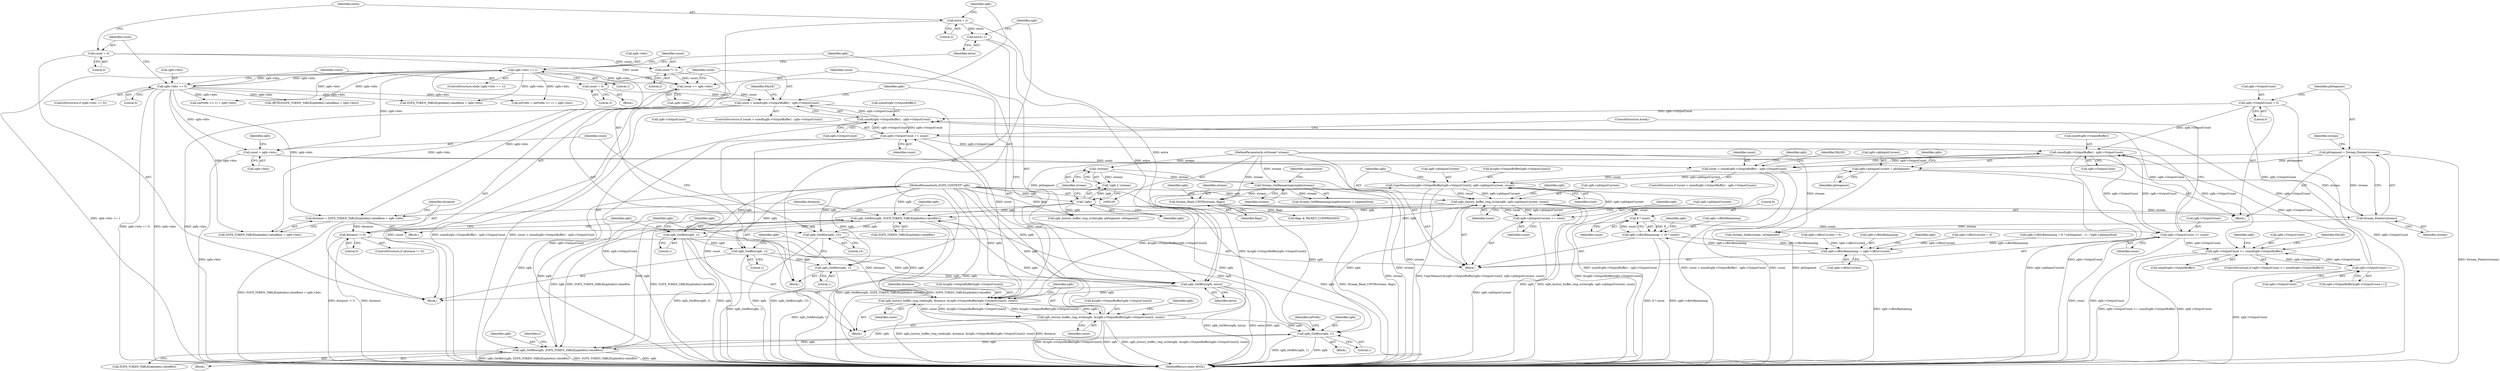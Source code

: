 digraph "0_FreeRDP_17c363a5162fd4dc77b1df54e48d7bd9bf6b3be7_0@API" {
"1000440" [label="(Call,count > sizeof(zgfx->OutputBuffer) - zgfx->OutputCount)"];
"1000402" [label="(Call,count = 3)"];
"1000434" [label="(Call,count += zgfx->bits)"];
"1000417" [label="(Call,zgfx->bits == 1)"];
"1000396" [label="(Call,zgfx->bits == 0)"];
"1000407" [label="(Call,count = 4)"];
"1000423" [label="(Call,count *= 2)"];
"1000442" [label="(Call,sizeof(zgfx->OutputBuffer) - zgfx->OutputCount)"];
"1000551" [label="(Call,zgfx->OutputCount += count)"];
"1000548" [label="(Call,8 * count)"];
"1000533" [label="(Call,zgfx_history_buffer_ring_write(zgfx, zgfx->pbInputCurrent, count))"];
"1000482" [label="(Call,zgfx_GetBits(zgfx, 15))"];
"1000369" [label="(Call,zgfx_GetBits(zgfx, ZGFX_TOKEN_TABLE[opIndex].valueBits))"];
"1000125" [label="(Call,!zgfx)"];
"1000106" [label="(MethodParameterIn,ZGFX_CONTEXT* zgfx)"];
"1000464" [label="(Call,zgfx_history_buffer_ring_write(zgfx, &(zgfx->OutputBuffer[zgfx->OutputCount]), count))"];
"1000452" [label="(Call,zgfx_history_buffer_ring_read(zgfx, distance, &(zgfx->OutputBuffer[zgfx->OutputCount]), count))"];
"1000392" [label="(Call,zgfx_GetBits(zgfx, 1))"];
"1000431" [label="(Call,zgfx_GetBits(zgfx, extra))"];
"1000413" [label="(Call,zgfx_GetBits(zgfx, 1))"];
"1000428" [label="(Call,zgfx_GetBits(zgfx, 1))"];
"1000426" [label="(Call,extra++)"];
"1000410" [label="(Call,extra = 2)"];
"1000388" [label="(Call,distance != 0)"];
"1000376" [label="(Call,distance = ZGFX_TOKEN_TABLE[opIndex].valueBase + zgfx->bits)"];
"1000520" [label="(Call,CopyMemory(&(zgfx->OutputBuffer[zgfx->OutputCount]), zgfx->pbInputCurrent, count))"];
"1000539" [label="(Call,zgfx->pbInputCurrent += count)"];
"1000198" [label="(Call,zgfx->pbInputCurrent = pbSegment)"];
"1000159" [label="(Call,pbSegment = Stream_Pointer(stream))"];
"1000161" [label="(Call,Stream_Pointer(stream))"];
"1000151" [label="(Call,Stream_Read_UINT8(stream, flags))"];
"1000139" [label="(Call,Stream_GetRemainingLength(stream))"];
"1000127" [label="(Call,!stream)"];
"1000107" [label="(MethodParameterIn,wStream* stream)"];
"1000508" [label="(Call,count > sizeof(zgfx->OutputBuffer) - zgfx->OutputCount)"];
"1000485" [label="(Call,count = zgfx->bits)"];
"1000510" [label="(Call,sizeof(zgfx->OutputBuffer) - zgfx->OutputCount)"];
"1000362" [label="(Call,zgfx->OutputCount++)"];
"1000347" [label="(Call,zgfx->OutputCount >= sizeof(zgfx->OutputBuffer))"];
"1000475" [label="(Call,zgfx->OutputCount += count)"];
"1000154" [label="(Call,zgfx->OutputCount = 0)"];
"1000440" [label="(Call,count > sizeof(zgfx->OutputBuffer) - zgfx->OutputCount)"];
"1000303" [label="(Call,zgfx_GetBits(zgfx, ZGFX_TOKEN_TABLE[opIndex].valueBits))"];
"1000271" [label="(Call,zgfx_GetBits(zgfx, 1))"];
"1000544" [label="(Call,zgfx->cBitsRemaining -= (8 * count))"];
"1000490" [label="(Call,zgfx->cBitsRemaining -= zgfx->cBitsCurrent)"];
"1000541" [label="(Identifier,zgfx)"];
"1000482" [label="(Call,zgfx_GetBits(zgfx, 15))"];
"1000435" [label="(Identifier,count)"];
"1000494" [label="(Call,zgfx->cBitsCurrent)"];
"1000452" [label="(Call,zgfx_history_buffer_ring_read(zgfx, distance, &(zgfx->OutputBuffer[zgfx->OutputCount]), count))"];
"1000347" [label="(Call,zgfx->OutputCount >= sizeof(zgfx->OutputBuffer))"];
"1000314" [label="(Call,ZGFX_TOKEN_TABLE[opIndex].valueBase + zgfx->bits)"];
"1000152" [label="(Identifier,stream)"];
"1000432" [label="(Identifier,zgfx)"];
"1000481" [label="(Block,)"];
"1000442" [label="(Call,sizeof(zgfx->OutputBuffer) - zgfx->OutputCount)"];
"1000484" [label="(Literal,15)"];
"1000544" [label="(Call,zgfx->cBitsRemaining -= (8 * count))"];
"1000404" [label="(Literal,3)"];
"1000540" [label="(Call,zgfx->pbInputCurrent)"];
"1000348" [label="(Call,zgfx->OutputCount)"];
"1000524" [label="(Identifier,zgfx)"];
"1000543" [label="(Identifier,count)"];
"1000433" [label="(Identifier,extra)"];
"1000486" [label="(Identifier,count)"];
"1000521" [label="(Call,&(zgfx->OutputBuffer[zgfx->OutputCount]))"];
"1000545" [label="(Call,zgfx->cBitsRemaining)"];
"1000491" [label="(Call,zgfx->cBitsRemaining)"];
"1000487" [label="(Call,zgfx->bits)"];
"1000507" [label="(ControlStructure,if (count > sizeof(zgfx->OutputBuffer) - zgfx->OutputCount))"];
"1000463" [label="(Identifier,count)"];
"1000499" [label="(Identifier,zgfx)"];
"1000413" [label="(Call,zgfx_GetBits(zgfx, 1))"];
"1000199" [label="(Call,zgfx->pbInputCurrent)"];
"1000455" [label="(Call,&(zgfx->OutputBuffer[zgfx->OutputCount]))"];
"1000410" [label="(Call,extra = 2)"];
"1000370" [label="(Identifier,zgfx)"];
"1000305" [label="(Call,ZGFX_TOKEN_TABLE[opIndex].valueBits)"];
"1000161" [label="(Call,Stream_Pointer(stream))"];
"1000127" [label="(Call,!stream)"];
"1000422" [label="(Block,)"];
"1000356" [label="(Identifier,FALSE)"];
"1000124" [label="(Call,!zgfx || !stream)"];
"1000371" [label="(Call,ZGFX_TOKEN_TABLE[opIndex].valueBits)"];
"1000424" [label="(Identifier,count)"];
"1000550" [label="(Identifier,count)"];
"1000271" [label="(Call,zgfx_GetBits(zgfx, 1))"];
"1000311" [label="(Identifier,c)"];
"1000377" [label="(Identifier,distance)"];
"1000275" [label="(Identifier,inPrefix)"];
"1000394" [label="(Literal,1)"];
"1000465" [label="(Identifier,zgfx)"];
"1000403" [label="(Identifier,count)"];
"1000227" [label="(Call,zgfx->cBitsCurrent = 0)"];
"1000474" [label="(Identifier,count)"];
"1000393" [label="(Identifier,zgfx)"];
"1000529" [label="(Call,zgfx->pbInputCurrent)"];
"1000125" [label="(Call,!zgfx)"];
"1000508" [label="(Call,count > sizeof(zgfx->OutputBuffer) - zgfx->OutputCount)"];
"1000303" [label="(Call,zgfx_GetBits(zgfx, ZGFX_TOKEN_TABLE[opIndex].valueBits))"];
"1000128" [label="(Identifier,stream)"];
"1000451" [label="(Identifier,FALSE)"];
"1000398" [label="(Identifier,zgfx)"];
"1000205" [label="(Identifier,zgfx)"];
"1000407" [label="(Call,count = 4)"];
"1000434" [label="(Call,count += zgfx->bits)"];
"1000419" [label="(Identifier,zgfx)"];
"1000107" [label="(MethodParameterIn,wStream* stream)"];
"1000519" [label="(Identifier,FALSE)"];
"1000509" [label="(Identifier,count)"];
"1000466" [label="(Call,&(zgfx->OutputBuffer[zgfx->OutputCount]))"];
"1000479" [label="(Identifier,count)"];
"1000551" [label="(Call,zgfx->OutputCount += count)"];
"1000476" [label="(Call,zgfx->OutputCount)"];
"1000555" [label="(Identifier,count)"];
"1000429" [label="(Identifier,zgfx)"];
"1000440" [label="(Call,count > sizeof(zgfx->OutputBuffer) - zgfx->OutputCount)"];
"1000138" [label="(Call,Stream_GetRemainingLength(stream) < segmentSize)"];
"1000358" [label="(Call,zgfx->OutputBuffer[zgfx->OutputCount++])"];
"1000406" [label="(Block,)"];
"1000162" [label="(Identifier,stream)"];
"1000202" [label="(Identifier,pbSegment)"];
"1000538" [label="(Identifier,count)"];
"1000533" [label="(Call,zgfx_history_buffer_ring_write(zgfx, zgfx->pbInputCurrent, count))"];
"1000302" [label="(Block,)"];
"1000304" [label="(Identifier,zgfx)"];
"1000490" [label="(Call,zgfx->cBitsRemaining -= zgfx->cBitsCurrent)"];
"1000430" [label="(Literal,1)"];
"1000475" [label="(Call,zgfx->OutputCount += count)"];
"1000535" [label="(Call,zgfx->pbInputCurrent)"];
"1000141" [label="(Identifier,segmentSize)"];
"1000376" [label="(Call,distance = ZGFX_TOKEN_TABLE[opIndex].valueBase + zgfx->bits)"];
"1000172" [label="(Call,zgfx_history_buffer_ring_write(zgfx, pbSegment, cbSegment))"];
"1000532" [label="(Identifier,count)"];
"1000106" [label="(MethodParameterIn,ZGFX_CONTEXT* zgfx)"];
"1000392" [label="(Call,zgfx_GetBits(zgfx, 1))"];
"1000441" [label="(Identifier,count)"];
"1000389" [label="(Identifier,distance)"];
"1000397" [label="(Call,zgfx->bits)"];
"1000140" [label="(Identifier,stream)"];
"1000273" [label="(Literal,1)"];
"1000139" [label="(Call,Stream_GetRemainingLength(stream))"];
"1000395" [label="(ControlStructure,if (zgfx->bits == 0))"];
"1000414" [label="(Identifier,zgfx)"];
"1000126" [label="(Identifier,zgfx)"];
"1000270" [label="(Block,)"];
"1000363" [label="(Call,zgfx->OutputCount)"];
"1000213" [label="(Call,zgfx->cBitsRemaining = 8 * (cbSegment - 1) - *zgfx->pbInputEnd)"];
"1000520" [label="(Call,CopyMemory(&(zgfx->OutputBuffer[zgfx->OutputCount]), zgfx->pbInputCurrent, count))"];
"1000546" [label="(Identifier,zgfx)"];
"1000158" [label="(Literal,0)"];
"1000198" [label="(Call,zgfx->pbInputCurrent = pbSegment)"];
"1000426" [label="(Call,extra++)"];
"1000418" [label="(Call,zgfx->bits)"];
"1000154" [label="(Call,zgfx->OutputCount = 0)"];
"1000109" [label="(Block,)"];
"1000400" [label="(Literal,0)"];
"1000362" [label="(Call,zgfx->OutputCount++)"];
"1000411" [label="(Identifier,extra)"];
"1000453" [label="(Identifier,zgfx)"];
"1000368" [label="(Block,)"];
"1000454" [label="(Identifier,distance)"];
"1000391" [label="(Block,)"];
"1000492" [label="(Identifier,zgfx)"];
"1000511" [label="(Call,sizeof(zgfx->OutputBuffer))"];
"1000153" [label="(Identifier,flags)"];
"1000549" [label="(Literal,8)"];
"1000548" [label="(Call,8 * count)"];
"1000351" [label="(Call,sizeof(zgfx->OutputBuffer))"];
"1000539" [label="(Call,zgfx->pbInputCurrent += count)"];
"1000412" [label="(Literal,2)"];
"1000417" [label="(Call,zgfx->bits == 1)"];
"1000423" [label="(Call,count *= 2)"];
"1000556" [label="(ControlStructure,break;)"];
"1000360" [label="(Identifier,zgfx)"];
"1000155" [label="(Call,zgfx->OutputCount)"];
"1000431" [label="(Call,zgfx_GetBits(zgfx, extra))"];
"1000497" [label="(Call,zgfx->cBitsCurrent = 0)"];
"1000390" [label="(Literal,0)"];
"1000168" [label="(Call,flags & PACKET_COMPRESSED)"];
"1000272" [label="(Identifier,zgfx)"];
"1000346" [label="(ControlStructure,if (zgfx->OutputCount >= sizeof(zgfx->OutputBuffer)))"];
"1000428" [label="(Call,zgfx_GetBits(zgfx, 1))"];
"1000276" [label="(Call,(inPrefix << 1) + zgfx->bits)"];
"1000401" [label="(Block,)"];
"1000164" [label="(Identifier,stream)"];
"1000436" [label="(Call,zgfx->bits)"];
"1000559" [label="(MethodReturn,static BOOL)"];
"1000415" [label="(Literal,1)"];
"1000388" [label="(Call,distance != 0)"];
"1000274" [label="(Call,inPrefix = (inPrefix << 1) + zgfx->bits)"];
"1000485" [label="(Call,count = zgfx->bits)"];
"1000553" [label="(Identifier,zgfx)"];
"1000160" [label="(Identifier,pbSegment)"];
"1000387" [label="(ControlStructure,if (distance != 0))"];
"1000464" [label="(Call,zgfx_history_buffer_ring_write(zgfx, &(zgfx->OutputBuffer[zgfx->OutputCount]), count))"];
"1000408" [label="(Identifier,count)"];
"1000427" [label="(Identifier,extra)"];
"1000425" [label="(Literal,2)"];
"1000447" [label="(Call,zgfx->OutputCount)"];
"1000151" [label="(Call,Stream_Read_UINT8(stream, flags))"];
"1000369" [label="(Call,zgfx_GetBits(zgfx, ZGFX_TOKEN_TABLE[opIndex].valueBits))"];
"1000477" [label="(Identifier,zgfx)"];
"1000396" [label="(Call,zgfx->bits == 0)"];
"1000312" [label="(Call,(BYTE)(ZGFX_TOKEN_TABLE[opIndex].valueBase + zgfx->bits))"];
"1000510" [label="(Call,sizeof(zgfx->OutputBuffer) - zgfx->OutputCount)"];
"1000416" [label="(ControlStructure,while (zgfx->bits == 1))"];
"1000402" [label="(Call,count = 3)"];
"1000483" [label="(Identifier,zgfx)"];
"1000552" [label="(Call,zgfx->OutputCount)"];
"1000439" [label="(ControlStructure,if (count > sizeof(zgfx->OutputBuffer) - zgfx->OutputCount))"];
"1000156" [label="(Identifier,zgfx)"];
"1000515" [label="(Call,zgfx->OutputCount)"];
"1000378" [label="(Call,ZGFX_TOKEN_TABLE[opIndex].valueBase + zgfx->bits)"];
"1000421" [label="(Literal,1)"];
"1000409" [label="(Literal,4)"];
"1000534" [label="(Identifier,zgfx)"];
"1000159" [label="(Call,pbSegment = Stream_Pointer(stream))"];
"1000443" [label="(Call,sizeof(zgfx->OutputBuffer))"];
"1000163" [label="(Call,Stream_Seek(stream, cbSegment))"];
"1000440" -> "1000439"  [label="AST: "];
"1000440" -> "1000442"  [label="CFG: "];
"1000441" -> "1000440"  [label="AST: "];
"1000442" -> "1000440"  [label="AST: "];
"1000451" -> "1000440"  [label="CFG: "];
"1000453" -> "1000440"  [label="CFG: "];
"1000440" -> "1000559"  [label="DDG: sizeof(zgfx->OutputBuffer) - zgfx->OutputCount"];
"1000440" -> "1000559"  [label="DDG: count > sizeof(zgfx->OutputBuffer) - zgfx->OutputCount"];
"1000440" -> "1000559"  [label="DDG: count"];
"1000402" -> "1000440"  [label="DDG: count"];
"1000434" -> "1000440"  [label="DDG: count"];
"1000442" -> "1000440"  [label="DDG: zgfx->OutputCount"];
"1000440" -> "1000452"  [label="DDG: count"];
"1000402" -> "1000401"  [label="AST: "];
"1000402" -> "1000404"  [label="CFG: "];
"1000403" -> "1000402"  [label="AST: "];
"1000404" -> "1000402"  [label="AST: "];
"1000441" -> "1000402"  [label="CFG: "];
"1000434" -> "1000406"  [label="AST: "];
"1000434" -> "1000436"  [label="CFG: "];
"1000435" -> "1000434"  [label="AST: "];
"1000436" -> "1000434"  [label="AST: "];
"1000441" -> "1000434"  [label="CFG: "];
"1000434" -> "1000559"  [label="DDG: zgfx->bits"];
"1000417" -> "1000434"  [label="DDG: zgfx->bits"];
"1000407" -> "1000434"  [label="DDG: count"];
"1000423" -> "1000434"  [label="DDG: count"];
"1000417" -> "1000416"  [label="AST: "];
"1000417" -> "1000421"  [label="CFG: "];
"1000418" -> "1000417"  [label="AST: "];
"1000421" -> "1000417"  [label="AST: "];
"1000424" -> "1000417"  [label="CFG: "];
"1000432" -> "1000417"  [label="CFG: "];
"1000417" -> "1000559"  [label="DDG: zgfx->bits == 1"];
"1000417" -> "1000274"  [label="DDG: zgfx->bits"];
"1000417" -> "1000276"  [label="DDG: zgfx->bits"];
"1000417" -> "1000312"  [label="DDG: zgfx->bits"];
"1000417" -> "1000314"  [label="DDG: zgfx->bits"];
"1000417" -> "1000376"  [label="DDG: zgfx->bits"];
"1000417" -> "1000378"  [label="DDG: zgfx->bits"];
"1000417" -> "1000396"  [label="DDG: zgfx->bits"];
"1000396" -> "1000417"  [label="DDG: zgfx->bits"];
"1000417" -> "1000485"  [label="DDG: zgfx->bits"];
"1000396" -> "1000395"  [label="AST: "];
"1000396" -> "1000400"  [label="CFG: "];
"1000397" -> "1000396"  [label="AST: "];
"1000400" -> "1000396"  [label="AST: "];
"1000403" -> "1000396"  [label="CFG: "];
"1000408" -> "1000396"  [label="CFG: "];
"1000396" -> "1000559"  [label="DDG: zgfx->bits == 0"];
"1000396" -> "1000559"  [label="DDG: zgfx->bits"];
"1000396" -> "1000274"  [label="DDG: zgfx->bits"];
"1000396" -> "1000276"  [label="DDG: zgfx->bits"];
"1000396" -> "1000312"  [label="DDG: zgfx->bits"];
"1000396" -> "1000314"  [label="DDG: zgfx->bits"];
"1000396" -> "1000376"  [label="DDG: zgfx->bits"];
"1000396" -> "1000378"  [label="DDG: zgfx->bits"];
"1000396" -> "1000485"  [label="DDG: zgfx->bits"];
"1000407" -> "1000406"  [label="AST: "];
"1000407" -> "1000409"  [label="CFG: "];
"1000408" -> "1000407"  [label="AST: "];
"1000409" -> "1000407"  [label="AST: "];
"1000411" -> "1000407"  [label="CFG: "];
"1000407" -> "1000423"  [label="DDG: count"];
"1000423" -> "1000422"  [label="AST: "];
"1000423" -> "1000425"  [label="CFG: "];
"1000424" -> "1000423"  [label="AST: "];
"1000425" -> "1000423"  [label="AST: "];
"1000427" -> "1000423"  [label="CFG: "];
"1000442" -> "1000447"  [label="CFG: "];
"1000443" -> "1000442"  [label="AST: "];
"1000447" -> "1000442"  [label="AST: "];
"1000442" -> "1000559"  [label="DDG: zgfx->OutputCount"];
"1000551" -> "1000442"  [label="DDG: zgfx->OutputCount"];
"1000362" -> "1000442"  [label="DDG: zgfx->OutputCount"];
"1000475" -> "1000442"  [label="DDG: zgfx->OutputCount"];
"1000154" -> "1000442"  [label="DDG: zgfx->OutputCount"];
"1000442" -> "1000475"  [label="DDG: zgfx->OutputCount"];
"1000551" -> "1000481"  [label="AST: "];
"1000551" -> "1000555"  [label="CFG: "];
"1000552" -> "1000551"  [label="AST: "];
"1000555" -> "1000551"  [label="AST: "];
"1000556" -> "1000551"  [label="CFG: "];
"1000551" -> "1000559"  [label="DDG: count"];
"1000551" -> "1000559"  [label="DDG: zgfx->OutputCount"];
"1000551" -> "1000347"  [label="DDG: zgfx->OutputCount"];
"1000551" -> "1000510"  [label="DDG: zgfx->OutputCount"];
"1000548" -> "1000551"  [label="DDG: count"];
"1000510" -> "1000551"  [label="DDG: zgfx->OutputCount"];
"1000548" -> "1000544"  [label="AST: "];
"1000548" -> "1000550"  [label="CFG: "];
"1000549" -> "1000548"  [label="AST: "];
"1000550" -> "1000548"  [label="AST: "];
"1000544" -> "1000548"  [label="CFG: "];
"1000548" -> "1000544"  [label="DDG: 8"];
"1000548" -> "1000544"  [label="DDG: count"];
"1000533" -> "1000548"  [label="DDG: count"];
"1000533" -> "1000481"  [label="AST: "];
"1000533" -> "1000538"  [label="CFG: "];
"1000534" -> "1000533"  [label="AST: "];
"1000535" -> "1000533"  [label="AST: "];
"1000538" -> "1000533"  [label="AST: "];
"1000541" -> "1000533"  [label="CFG: "];
"1000533" -> "1000559"  [label="DDG: zgfx_history_buffer_ring_write(zgfx, zgfx->pbInputCurrent, count)"];
"1000533" -> "1000559"  [label="DDG: zgfx"];
"1000533" -> "1000271"  [label="DDG: zgfx"];
"1000533" -> "1000303"  [label="DDG: zgfx"];
"1000533" -> "1000369"  [label="DDG: zgfx"];
"1000482" -> "1000533"  [label="DDG: zgfx"];
"1000106" -> "1000533"  [label="DDG: zgfx"];
"1000520" -> "1000533"  [label="DDG: zgfx->pbInputCurrent"];
"1000520" -> "1000533"  [label="DDG: count"];
"1000533" -> "1000539"  [label="DDG: count"];
"1000533" -> "1000539"  [label="DDG: zgfx->pbInputCurrent"];
"1000482" -> "1000481"  [label="AST: "];
"1000482" -> "1000484"  [label="CFG: "];
"1000483" -> "1000482"  [label="AST: "];
"1000484" -> "1000482"  [label="AST: "];
"1000486" -> "1000482"  [label="CFG: "];
"1000482" -> "1000559"  [label="DDG: zgfx"];
"1000482" -> "1000559"  [label="DDG: zgfx_GetBits(zgfx, 15)"];
"1000369" -> "1000482"  [label="DDG: zgfx"];
"1000106" -> "1000482"  [label="DDG: zgfx"];
"1000369" -> "1000368"  [label="AST: "];
"1000369" -> "1000371"  [label="CFG: "];
"1000370" -> "1000369"  [label="AST: "];
"1000371" -> "1000369"  [label="AST: "];
"1000377" -> "1000369"  [label="CFG: "];
"1000369" -> "1000559"  [label="DDG: zgfx_GetBits(zgfx, ZGFX_TOKEN_TABLE[opIndex].valueBits)"];
"1000369" -> "1000559"  [label="DDG: ZGFX_TOKEN_TABLE[opIndex].valueBits"];
"1000369" -> "1000303"  [label="DDG: ZGFX_TOKEN_TABLE[opIndex].valueBits"];
"1000125" -> "1000369"  [label="DDG: zgfx"];
"1000464" -> "1000369"  [label="DDG: zgfx"];
"1000303" -> "1000369"  [label="DDG: zgfx"];
"1000303" -> "1000369"  [label="DDG: ZGFX_TOKEN_TABLE[opIndex].valueBits"];
"1000271" -> "1000369"  [label="DDG: zgfx"];
"1000106" -> "1000369"  [label="DDG: zgfx"];
"1000369" -> "1000392"  [label="DDG: zgfx"];
"1000125" -> "1000124"  [label="AST: "];
"1000125" -> "1000126"  [label="CFG: "];
"1000126" -> "1000125"  [label="AST: "];
"1000128" -> "1000125"  [label="CFG: "];
"1000124" -> "1000125"  [label="CFG: "];
"1000125" -> "1000559"  [label="DDG: zgfx"];
"1000125" -> "1000124"  [label="DDG: zgfx"];
"1000106" -> "1000125"  [label="DDG: zgfx"];
"1000125" -> "1000172"  [label="DDG: zgfx"];
"1000125" -> "1000271"  [label="DDG: zgfx"];
"1000125" -> "1000303"  [label="DDG: zgfx"];
"1000106" -> "1000105"  [label="AST: "];
"1000106" -> "1000559"  [label="DDG: zgfx"];
"1000106" -> "1000172"  [label="DDG: zgfx"];
"1000106" -> "1000271"  [label="DDG: zgfx"];
"1000106" -> "1000303"  [label="DDG: zgfx"];
"1000106" -> "1000392"  [label="DDG: zgfx"];
"1000106" -> "1000413"  [label="DDG: zgfx"];
"1000106" -> "1000428"  [label="DDG: zgfx"];
"1000106" -> "1000431"  [label="DDG: zgfx"];
"1000106" -> "1000452"  [label="DDG: zgfx"];
"1000106" -> "1000464"  [label="DDG: zgfx"];
"1000464" -> "1000391"  [label="AST: "];
"1000464" -> "1000474"  [label="CFG: "];
"1000465" -> "1000464"  [label="AST: "];
"1000466" -> "1000464"  [label="AST: "];
"1000474" -> "1000464"  [label="AST: "];
"1000477" -> "1000464"  [label="CFG: "];
"1000464" -> "1000559"  [label="DDG: zgfx"];
"1000464" -> "1000559"  [label="DDG: zgfx_history_buffer_ring_write(zgfx, &(zgfx->OutputBuffer[zgfx->OutputCount]), count)"];
"1000464" -> "1000559"  [label="DDG: &(zgfx->OutputBuffer[zgfx->OutputCount])"];
"1000464" -> "1000271"  [label="DDG: zgfx"];
"1000464" -> "1000303"  [label="DDG: zgfx"];
"1000464" -> "1000452"  [label="DDG: &(zgfx->OutputBuffer[zgfx->OutputCount])"];
"1000452" -> "1000464"  [label="DDG: zgfx"];
"1000452" -> "1000464"  [label="DDG: &(zgfx->OutputBuffer[zgfx->OutputCount])"];
"1000452" -> "1000464"  [label="DDG: count"];
"1000464" -> "1000475"  [label="DDG: count"];
"1000464" -> "1000520"  [label="DDG: &(zgfx->OutputBuffer[zgfx->OutputCount])"];
"1000452" -> "1000391"  [label="AST: "];
"1000452" -> "1000463"  [label="CFG: "];
"1000453" -> "1000452"  [label="AST: "];
"1000454" -> "1000452"  [label="AST: "];
"1000455" -> "1000452"  [label="AST: "];
"1000463" -> "1000452"  [label="AST: "];
"1000465" -> "1000452"  [label="CFG: "];
"1000452" -> "1000559"  [label="DDG: zgfx_history_buffer_ring_read(zgfx, distance, &(zgfx->OutputBuffer[zgfx->OutputCount]), count)"];
"1000452" -> "1000559"  [label="DDG: distance"];
"1000392" -> "1000452"  [label="DDG: zgfx"];
"1000431" -> "1000452"  [label="DDG: zgfx"];
"1000388" -> "1000452"  [label="DDG: distance"];
"1000520" -> "1000452"  [label="DDG: &(zgfx->OutputBuffer[zgfx->OutputCount])"];
"1000392" -> "1000391"  [label="AST: "];
"1000392" -> "1000394"  [label="CFG: "];
"1000393" -> "1000392"  [label="AST: "];
"1000394" -> "1000392"  [label="AST: "];
"1000398" -> "1000392"  [label="CFG: "];
"1000392" -> "1000559"  [label="DDG: zgfx_GetBits(zgfx, 1)"];
"1000392" -> "1000559"  [label="DDG: zgfx"];
"1000392" -> "1000413"  [label="DDG: zgfx"];
"1000431" -> "1000406"  [label="AST: "];
"1000431" -> "1000433"  [label="CFG: "];
"1000432" -> "1000431"  [label="AST: "];
"1000433" -> "1000431"  [label="AST: "];
"1000435" -> "1000431"  [label="CFG: "];
"1000431" -> "1000559"  [label="DDG: zgfx"];
"1000431" -> "1000559"  [label="DDG: zgfx_GetBits(zgfx, extra)"];
"1000431" -> "1000559"  [label="DDG: extra"];
"1000413" -> "1000431"  [label="DDG: zgfx"];
"1000428" -> "1000431"  [label="DDG: zgfx"];
"1000426" -> "1000431"  [label="DDG: extra"];
"1000410" -> "1000431"  [label="DDG: extra"];
"1000413" -> "1000406"  [label="AST: "];
"1000413" -> "1000415"  [label="CFG: "];
"1000414" -> "1000413"  [label="AST: "];
"1000415" -> "1000413"  [label="AST: "];
"1000419" -> "1000413"  [label="CFG: "];
"1000413" -> "1000559"  [label="DDG: zgfx_GetBits(zgfx, 1)"];
"1000413" -> "1000428"  [label="DDG: zgfx"];
"1000428" -> "1000422"  [label="AST: "];
"1000428" -> "1000430"  [label="CFG: "];
"1000429" -> "1000428"  [label="AST: "];
"1000430" -> "1000428"  [label="AST: "];
"1000419" -> "1000428"  [label="CFG: "];
"1000428" -> "1000559"  [label="DDG: zgfx_GetBits(zgfx, 1)"];
"1000426" -> "1000422"  [label="AST: "];
"1000426" -> "1000427"  [label="CFG: "];
"1000427" -> "1000426"  [label="AST: "];
"1000429" -> "1000426"  [label="CFG: "];
"1000410" -> "1000426"  [label="DDG: extra"];
"1000410" -> "1000406"  [label="AST: "];
"1000410" -> "1000412"  [label="CFG: "];
"1000411" -> "1000410"  [label="AST: "];
"1000412" -> "1000410"  [label="AST: "];
"1000414" -> "1000410"  [label="CFG: "];
"1000388" -> "1000387"  [label="AST: "];
"1000388" -> "1000390"  [label="CFG: "];
"1000389" -> "1000388"  [label="AST: "];
"1000390" -> "1000388"  [label="AST: "];
"1000393" -> "1000388"  [label="CFG: "];
"1000483" -> "1000388"  [label="CFG: "];
"1000388" -> "1000559"  [label="DDG: distance"];
"1000388" -> "1000559"  [label="DDG: distance != 0"];
"1000376" -> "1000388"  [label="DDG: distance"];
"1000376" -> "1000368"  [label="AST: "];
"1000376" -> "1000378"  [label="CFG: "];
"1000377" -> "1000376"  [label="AST: "];
"1000378" -> "1000376"  [label="AST: "];
"1000389" -> "1000376"  [label="CFG: "];
"1000376" -> "1000559"  [label="DDG: ZGFX_TOKEN_TABLE[opIndex].valueBase + zgfx->bits"];
"1000520" -> "1000481"  [label="AST: "];
"1000520" -> "1000532"  [label="CFG: "];
"1000521" -> "1000520"  [label="AST: "];
"1000529" -> "1000520"  [label="AST: "];
"1000532" -> "1000520"  [label="AST: "];
"1000534" -> "1000520"  [label="CFG: "];
"1000520" -> "1000559"  [label="DDG: CopyMemory(&(zgfx->OutputBuffer[zgfx->OutputCount]), zgfx->pbInputCurrent, count)"];
"1000520" -> "1000559"  [label="DDG: &(zgfx->OutputBuffer[zgfx->OutputCount])"];
"1000539" -> "1000520"  [label="DDG: zgfx->pbInputCurrent"];
"1000198" -> "1000520"  [label="DDG: zgfx->pbInputCurrent"];
"1000508" -> "1000520"  [label="DDG: count"];
"1000539" -> "1000481"  [label="AST: "];
"1000539" -> "1000543"  [label="CFG: "];
"1000540" -> "1000539"  [label="AST: "];
"1000543" -> "1000539"  [label="AST: "];
"1000546" -> "1000539"  [label="CFG: "];
"1000539" -> "1000559"  [label="DDG: zgfx->pbInputCurrent"];
"1000198" -> "1000109"  [label="AST: "];
"1000198" -> "1000202"  [label="CFG: "];
"1000199" -> "1000198"  [label="AST: "];
"1000202" -> "1000198"  [label="AST: "];
"1000205" -> "1000198"  [label="CFG: "];
"1000198" -> "1000559"  [label="DDG: zgfx->pbInputCurrent"];
"1000198" -> "1000559"  [label="DDG: pbSegment"];
"1000159" -> "1000198"  [label="DDG: pbSegment"];
"1000159" -> "1000109"  [label="AST: "];
"1000159" -> "1000161"  [label="CFG: "];
"1000160" -> "1000159"  [label="AST: "];
"1000161" -> "1000159"  [label="AST: "];
"1000164" -> "1000159"  [label="CFG: "];
"1000159" -> "1000559"  [label="DDG: Stream_Pointer(stream)"];
"1000161" -> "1000159"  [label="DDG: stream"];
"1000159" -> "1000172"  [label="DDG: pbSegment"];
"1000161" -> "1000162"  [label="CFG: "];
"1000162" -> "1000161"  [label="AST: "];
"1000151" -> "1000161"  [label="DDG: stream"];
"1000107" -> "1000161"  [label="DDG: stream"];
"1000161" -> "1000163"  [label="DDG: stream"];
"1000151" -> "1000109"  [label="AST: "];
"1000151" -> "1000153"  [label="CFG: "];
"1000152" -> "1000151"  [label="AST: "];
"1000153" -> "1000151"  [label="AST: "];
"1000156" -> "1000151"  [label="CFG: "];
"1000151" -> "1000559"  [label="DDG: Stream_Read_UINT8(stream, flags)"];
"1000139" -> "1000151"  [label="DDG: stream"];
"1000107" -> "1000151"  [label="DDG: stream"];
"1000151" -> "1000168"  [label="DDG: flags"];
"1000139" -> "1000138"  [label="AST: "];
"1000139" -> "1000140"  [label="CFG: "];
"1000140" -> "1000139"  [label="AST: "];
"1000141" -> "1000139"  [label="CFG: "];
"1000139" -> "1000559"  [label="DDG: stream"];
"1000139" -> "1000138"  [label="DDG: stream"];
"1000127" -> "1000139"  [label="DDG: stream"];
"1000107" -> "1000139"  [label="DDG: stream"];
"1000127" -> "1000124"  [label="AST: "];
"1000127" -> "1000128"  [label="CFG: "];
"1000128" -> "1000127"  [label="AST: "];
"1000124" -> "1000127"  [label="CFG: "];
"1000127" -> "1000559"  [label="DDG: stream"];
"1000127" -> "1000124"  [label="DDG: stream"];
"1000107" -> "1000127"  [label="DDG: stream"];
"1000107" -> "1000105"  [label="AST: "];
"1000107" -> "1000559"  [label="DDG: stream"];
"1000107" -> "1000163"  [label="DDG: stream"];
"1000508" -> "1000507"  [label="AST: "];
"1000508" -> "1000510"  [label="CFG: "];
"1000509" -> "1000508"  [label="AST: "];
"1000510" -> "1000508"  [label="AST: "];
"1000519" -> "1000508"  [label="CFG: "];
"1000524" -> "1000508"  [label="CFG: "];
"1000508" -> "1000559"  [label="DDG: count"];
"1000508" -> "1000559"  [label="DDG: sizeof(zgfx->OutputBuffer) - zgfx->OutputCount"];
"1000508" -> "1000559"  [label="DDG: count > sizeof(zgfx->OutputBuffer) - zgfx->OutputCount"];
"1000485" -> "1000508"  [label="DDG: count"];
"1000510" -> "1000508"  [label="DDG: zgfx->OutputCount"];
"1000485" -> "1000481"  [label="AST: "];
"1000485" -> "1000487"  [label="CFG: "];
"1000486" -> "1000485"  [label="AST: "];
"1000487" -> "1000485"  [label="AST: "];
"1000492" -> "1000485"  [label="CFG: "];
"1000485" -> "1000559"  [label="DDG: zgfx->bits"];
"1000510" -> "1000515"  [label="CFG: "];
"1000511" -> "1000510"  [label="AST: "];
"1000515" -> "1000510"  [label="AST: "];
"1000510" -> "1000559"  [label="DDG: zgfx->OutputCount"];
"1000362" -> "1000510"  [label="DDG: zgfx->OutputCount"];
"1000475" -> "1000510"  [label="DDG: zgfx->OutputCount"];
"1000154" -> "1000510"  [label="DDG: zgfx->OutputCount"];
"1000362" -> "1000358"  [label="AST: "];
"1000362" -> "1000363"  [label="CFG: "];
"1000363" -> "1000362"  [label="AST: "];
"1000358" -> "1000362"  [label="CFG: "];
"1000362" -> "1000559"  [label="DDG: zgfx->OutputCount"];
"1000362" -> "1000347"  [label="DDG: zgfx->OutputCount"];
"1000347" -> "1000362"  [label="DDG: zgfx->OutputCount"];
"1000347" -> "1000346"  [label="AST: "];
"1000347" -> "1000351"  [label="CFG: "];
"1000348" -> "1000347"  [label="AST: "];
"1000351" -> "1000347"  [label="AST: "];
"1000356" -> "1000347"  [label="CFG: "];
"1000360" -> "1000347"  [label="CFG: "];
"1000347" -> "1000559"  [label="DDG: zgfx->OutputCount"];
"1000347" -> "1000559"  [label="DDG: zgfx->OutputCount >= sizeof(zgfx->OutputBuffer)"];
"1000475" -> "1000347"  [label="DDG: zgfx->OutputCount"];
"1000154" -> "1000347"  [label="DDG: zgfx->OutputCount"];
"1000475" -> "1000391"  [label="AST: "];
"1000475" -> "1000479"  [label="CFG: "];
"1000476" -> "1000475"  [label="AST: "];
"1000479" -> "1000475"  [label="AST: "];
"1000556" -> "1000475"  [label="CFG: "];
"1000475" -> "1000559"  [label="DDG: zgfx->OutputCount"];
"1000475" -> "1000559"  [label="DDG: count"];
"1000154" -> "1000109"  [label="AST: "];
"1000154" -> "1000158"  [label="CFG: "];
"1000155" -> "1000154"  [label="AST: "];
"1000158" -> "1000154"  [label="AST: "];
"1000160" -> "1000154"  [label="CFG: "];
"1000154" -> "1000559"  [label="DDG: zgfx->OutputCount"];
"1000303" -> "1000302"  [label="AST: "];
"1000303" -> "1000305"  [label="CFG: "];
"1000304" -> "1000303"  [label="AST: "];
"1000305" -> "1000303"  [label="AST: "];
"1000311" -> "1000303"  [label="CFG: "];
"1000303" -> "1000559"  [label="DDG: zgfx"];
"1000303" -> "1000559"  [label="DDG: zgfx_GetBits(zgfx, ZGFX_TOKEN_TABLE[opIndex].valueBits)"];
"1000303" -> "1000559"  [label="DDG: ZGFX_TOKEN_TABLE[opIndex].valueBits"];
"1000303" -> "1000271"  [label="DDG: zgfx"];
"1000271" -> "1000303"  [label="DDG: zgfx"];
"1000271" -> "1000270"  [label="AST: "];
"1000271" -> "1000273"  [label="CFG: "];
"1000272" -> "1000271"  [label="AST: "];
"1000273" -> "1000271"  [label="AST: "];
"1000275" -> "1000271"  [label="CFG: "];
"1000271" -> "1000559"  [label="DDG: zgfx"];
"1000271" -> "1000559"  [label="DDG: zgfx_GetBits(zgfx, 1)"];
"1000544" -> "1000481"  [label="AST: "];
"1000545" -> "1000544"  [label="AST: "];
"1000553" -> "1000544"  [label="CFG: "];
"1000544" -> "1000559"  [label="DDG: 8 * count"];
"1000544" -> "1000559"  [label="DDG: zgfx->cBitsRemaining"];
"1000544" -> "1000490"  [label="DDG: zgfx->cBitsRemaining"];
"1000490" -> "1000544"  [label="DDG: zgfx->cBitsRemaining"];
"1000490" -> "1000481"  [label="AST: "];
"1000490" -> "1000494"  [label="CFG: "];
"1000491" -> "1000490"  [label="AST: "];
"1000494" -> "1000490"  [label="AST: "];
"1000499" -> "1000490"  [label="CFG: "];
"1000490" -> "1000559"  [label="DDG: zgfx->cBitsRemaining"];
"1000497" -> "1000490"  [label="DDG: zgfx->cBitsCurrent"];
"1000227" -> "1000490"  [label="DDG: zgfx->cBitsCurrent"];
"1000213" -> "1000490"  [label="DDG: zgfx->cBitsRemaining"];
}
